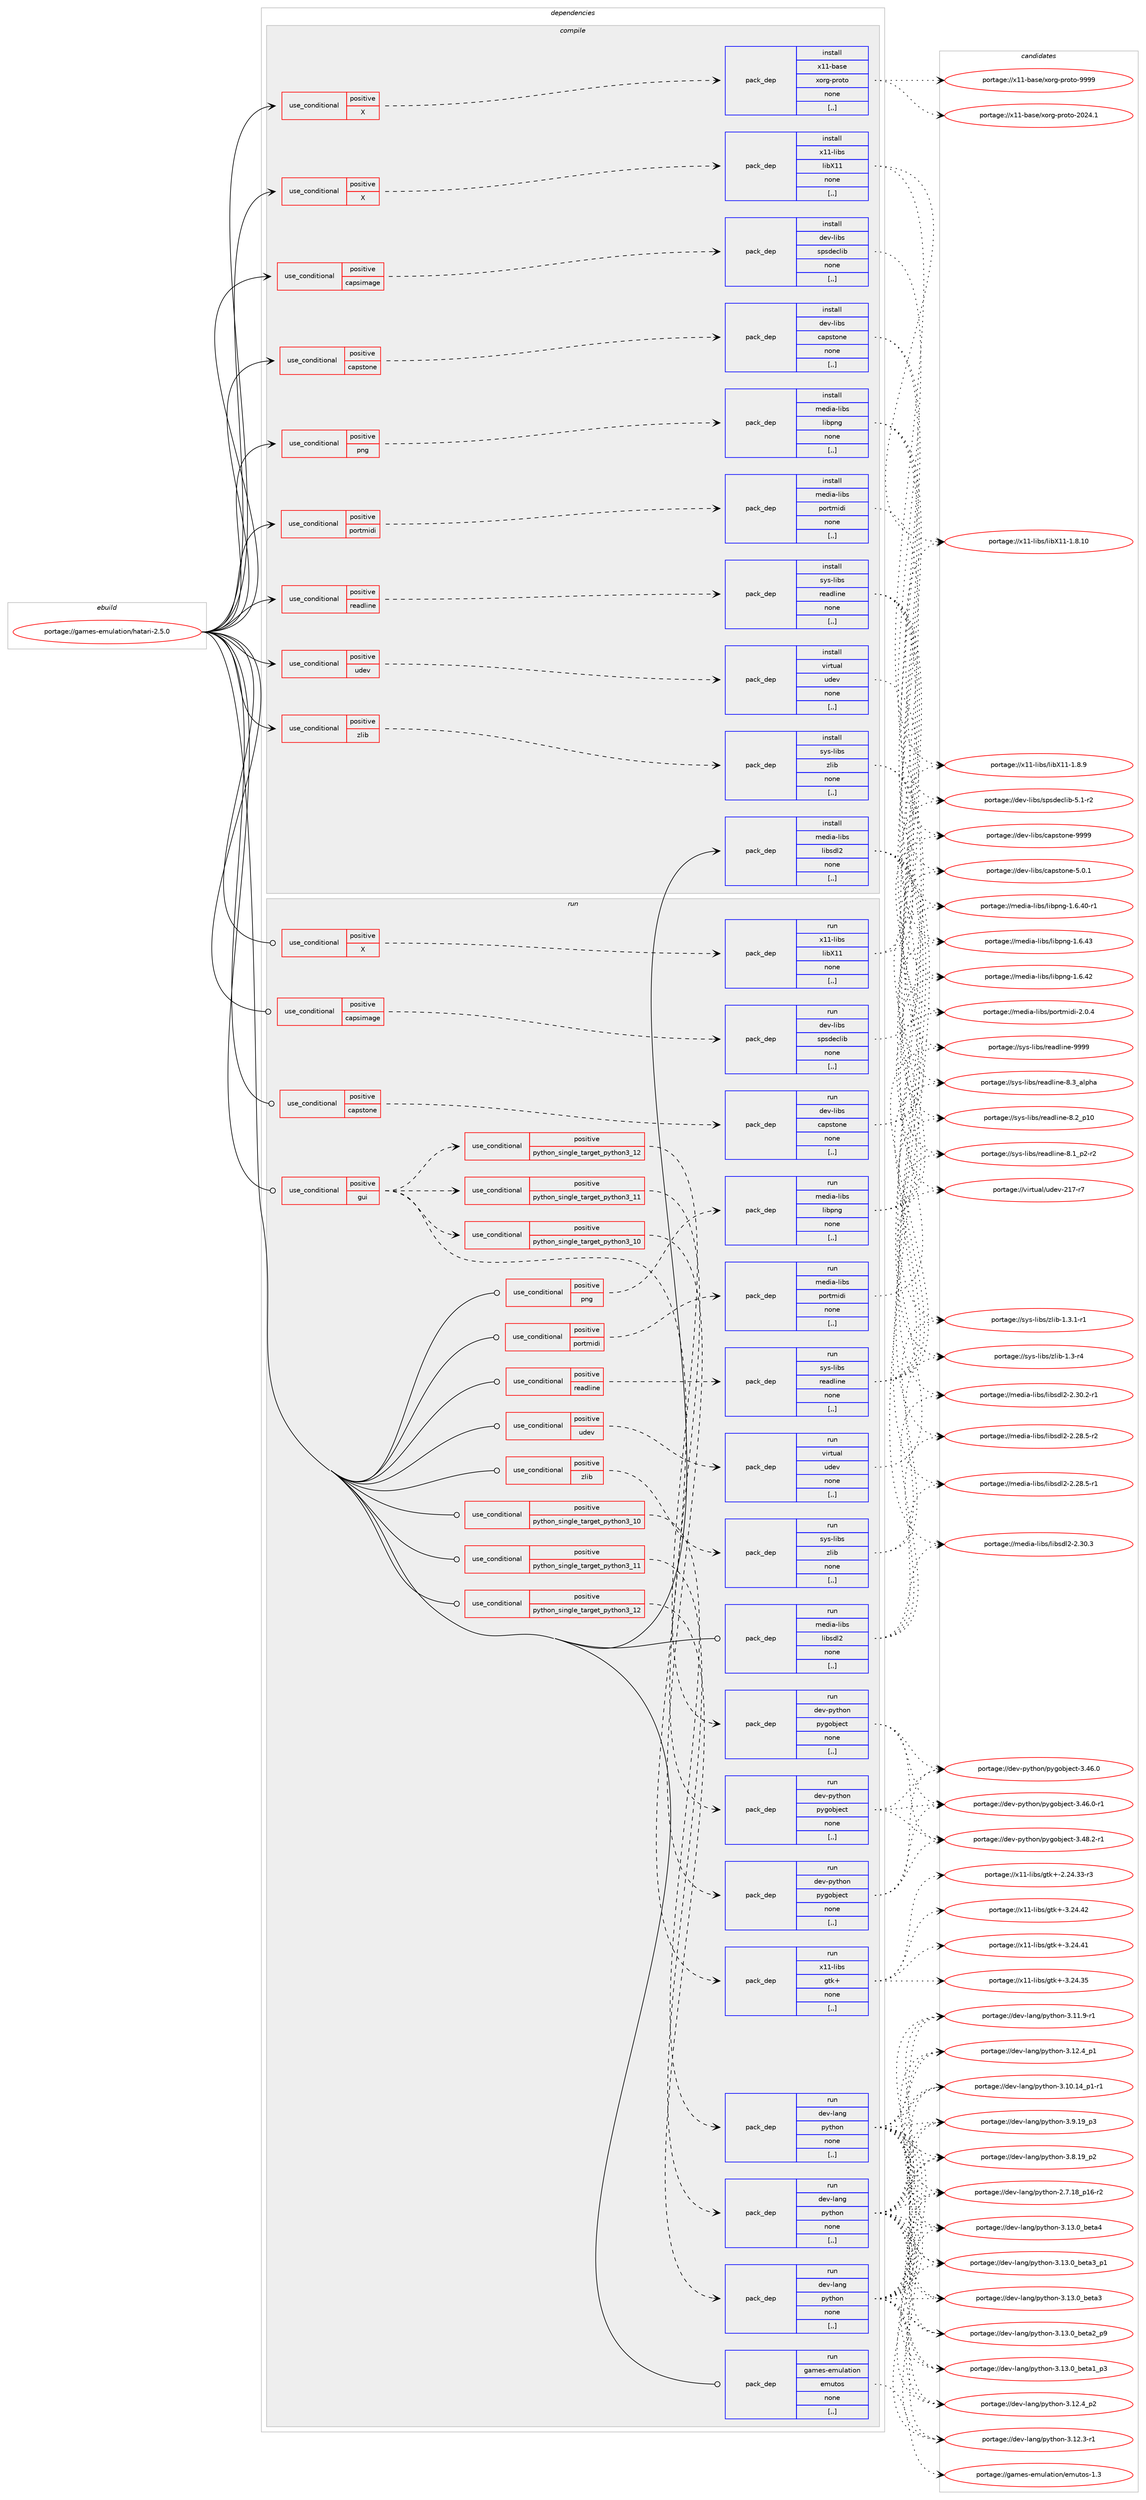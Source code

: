 digraph prolog {

# *************
# Graph options
# *************

newrank=true;
concentrate=true;
compound=true;
graph [rankdir=LR,fontname=Helvetica,fontsize=10,ranksep=1.5];#, ranksep=2.5, nodesep=0.2];
edge  [arrowhead=vee];
node  [fontname=Helvetica,fontsize=10];

# **********
# The ebuild
# **********

subgraph cluster_leftcol {
color=gray;
label=<<i>ebuild</i>>;
id [label="portage://games-emulation/hatari-2.5.0", color=red, width=4, href="../games-emulation/hatari-2.5.0.svg"];
}

# ****************
# The dependencies
# ****************

subgraph cluster_midcol {
color=gray;
label=<<i>dependencies</i>>;
subgraph cluster_compile {
fillcolor="#eeeeee";
style=filled;
label=<<i>compile</i>>;
subgraph cond63294 {
dependency227047 [label=<<TABLE BORDER="0" CELLBORDER="1" CELLSPACING="0" CELLPADDING="4"><TR><TD ROWSPAN="3" CELLPADDING="10">use_conditional</TD></TR><TR><TD>positive</TD></TR><TR><TD>X</TD></TR></TABLE>>, shape=none, color=red];
subgraph pack162263 {
dependency227048 [label=<<TABLE BORDER="0" CELLBORDER="1" CELLSPACING="0" CELLPADDING="4" WIDTH="220"><TR><TD ROWSPAN="6" CELLPADDING="30">pack_dep</TD></TR><TR><TD WIDTH="110">install</TD></TR><TR><TD>x11-base</TD></TR><TR><TD>xorg-proto</TD></TR><TR><TD>none</TD></TR><TR><TD>[,,]</TD></TR></TABLE>>, shape=none, color=blue];
}
dependency227047:e -> dependency227048:w [weight=20,style="dashed",arrowhead="vee"];
}
id:e -> dependency227047:w [weight=20,style="solid",arrowhead="vee"];
subgraph cond63295 {
dependency227049 [label=<<TABLE BORDER="0" CELLBORDER="1" CELLSPACING="0" CELLPADDING="4"><TR><TD ROWSPAN="3" CELLPADDING="10">use_conditional</TD></TR><TR><TD>positive</TD></TR><TR><TD>X</TD></TR></TABLE>>, shape=none, color=red];
subgraph pack162264 {
dependency227050 [label=<<TABLE BORDER="0" CELLBORDER="1" CELLSPACING="0" CELLPADDING="4" WIDTH="220"><TR><TD ROWSPAN="6" CELLPADDING="30">pack_dep</TD></TR><TR><TD WIDTH="110">install</TD></TR><TR><TD>x11-libs</TD></TR><TR><TD>libX11</TD></TR><TR><TD>none</TD></TR><TR><TD>[,,]</TD></TR></TABLE>>, shape=none, color=blue];
}
dependency227049:e -> dependency227050:w [weight=20,style="dashed",arrowhead="vee"];
}
id:e -> dependency227049:w [weight=20,style="solid",arrowhead="vee"];
subgraph cond63296 {
dependency227051 [label=<<TABLE BORDER="0" CELLBORDER="1" CELLSPACING="0" CELLPADDING="4"><TR><TD ROWSPAN="3" CELLPADDING="10">use_conditional</TD></TR><TR><TD>positive</TD></TR><TR><TD>capsimage</TD></TR></TABLE>>, shape=none, color=red];
subgraph pack162265 {
dependency227052 [label=<<TABLE BORDER="0" CELLBORDER="1" CELLSPACING="0" CELLPADDING="4" WIDTH="220"><TR><TD ROWSPAN="6" CELLPADDING="30">pack_dep</TD></TR><TR><TD WIDTH="110">install</TD></TR><TR><TD>dev-libs</TD></TR><TR><TD>spsdeclib</TD></TR><TR><TD>none</TD></TR><TR><TD>[,,]</TD></TR></TABLE>>, shape=none, color=blue];
}
dependency227051:e -> dependency227052:w [weight=20,style="dashed",arrowhead="vee"];
}
id:e -> dependency227051:w [weight=20,style="solid",arrowhead="vee"];
subgraph cond63297 {
dependency227053 [label=<<TABLE BORDER="0" CELLBORDER="1" CELLSPACING="0" CELLPADDING="4"><TR><TD ROWSPAN="3" CELLPADDING="10">use_conditional</TD></TR><TR><TD>positive</TD></TR><TR><TD>capstone</TD></TR></TABLE>>, shape=none, color=red];
subgraph pack162266 {
dependency227054 [label=<<TABLE BORDER="0" CELLBORDER="1" CELLSPACING="0" CELLPADDING="4" WIDTH="220"><TR><TD ROWSPAN="6" CELLPADDING="30">pack_dep</TD></TR><TR><TD WIDTH="110">install</TD></TR><TR><TD>dev-libs</TD></TR><TR><TD>capstone</TD></TR><TR><TD>none</TD></TR><TR><TD>[,,]</TD></TR></TABLE>>, shape=none, color=blue];
}
dependency227053:e -> dependency227054:w [weight=20,style="dashed",arrowhead="vee"];
}
id:e -> dependency227053:w [weight=20,style="solid",arrowhead="vee"];
subgraph cond63298 {
dependency227055 [label=<<TABLE BORDER="0" CELLBORDER="1" CELLSPACING="0" CELLPADDING="4"><TR><TD ROWSPAN="3" CELLPADDING="10">use_conditional</TD></TR><TR><TD>positive</TD></TR><TR><TD>png</TD></TR></TABLE>>, shape=none, color=red];
subgraph pack162267 {
dependency227056 [label=<<TABLE BORDER="0" CELLBORDER="1" CELLSPACING="0" CELLPADDING="4" WIDTH="220"><TR><TD ROWSPAN="6" CELLPADDING="30">pack_dep</TD></TR><TR><TD WIDTH="110">install</TD></TR><TR><TD>media-libs</TD></TR><TR><TD>libpng</TD></TR><TR><TD>none</TD></TR><TR><TD>[,,]</TD></TR></TABLE>>, shape=none, color=blue];
}
dependency227055:e -> dependency227056:w [weight=20,style="dashed",arrowhead="vee"];
}
id:e -> dependency227055:w [weight=20,style="solid",arrowhead="vee"];
subgraph cond63299 {
dependency227057 [label=<<TABLE BORDER="0" CELLBORDER="1" CELLSPACING="0" CELLPADDING="4"><TR><TD ROWSPAN="3" CELLPADDING="10">use_conditional</TD></TR><TR><TD>positive</TD></TR><TR><TD>portmidi</TD></TR></TABLE>>, shape=none, color=red];
subgraph pack162268 {
dependency227058 [label=<<TABLE BORDER="0" CELLBORDER="1" CELLSPACING="0" CELLPADDING="4" WIDTH="220"><TR><TD ROWSPAN="6" CELLPADDING="30">pack_dep</TD></TR><TR><TD WIDTH="110">install</TD></TR><TR><TD>media-libs</TD></TR><TR><TD>portmidi</TD></TR><TR><TD>none</TD></TR><TR><TD>[,,]</TD></TR></TABLE>>, shape=none, color=blue];
}
dependency227057:e -> dependency227058:w [weight=20,style="dashed",arrowhead="vee"];
}
id:e -> dependency227057:w [weight=20,style="solid",arrowhead="vee"];
subgraph cond63300 {
dependency227059 [label=<<TABLE BORDER="0" CELLBORDER="1" CELLSPACING="0" CELLPADDING="4"><TR><TD ROWSPAN="3" CELLPADDING="10">use_conditional</TD></TR><TR><TD>positive</TD></TR><TR><TD>readline</TD></TR></TABLE>>, shape=none, color=red];
subgraph pack162269 {
dependency227060 [label=<<TABLE BORDER="0" CELLBORDER="1" CELLSPACING="0" CELLPADDING="4" WIDTH="220"><TR><TD ROWSPAN="6" CELLPADDING="30">pack_dep</TD></TR><TR><TD WIDTH="110">install</TD></TR><TR><TD>sys-libs</TD></TR><TR><TD>readline</TD></TR><TR><TD>none</TD></TR><TR><TD>[,,]</TD></TR></TABLE>>, shape=none, color=blue];
}
dependency227059:e -> dependency227060:w [weight=20,style="dashed",arrowhead="vee"];
}
id:e -> dependency227059:w [weight=20,style="solid",arrowhead="vee"];
subgraph cond63301 {
dependency227061 [label=<<TABLE BORDER="0" CELLBORDER="1" CELLSPACING="0" CELLPADDING="4"><TR><TD ROWSPAN="3" CELLPADDING="10">use_conditional</TD></TR><TR><TD>positive</TD></TR><TR><TD>udev</TD></TR></TABLE>>, shape=none, color=red];
subgraph pack162270 {
dependency227062 [label=<<TABLE BORDER="0" CELLBORDER="1" CELLSPACING="0" CELLPADDING="4" WIDTH="220"><TR><TD ROWSPAN="6" CELLPADDING="30">pack_dep</TD></TR><TR><TD WIDTH="110">install</TD></TR><TR><TD>virtual</TD></TR><TR><TD>udev</TD></TR><TR><TD>none</TD></TR><TR><TD>[,,]</TD></TR></TABLE>>, shape=none, color=blue];
}
dependency227061:e -> dependency227062:w [weight=20,style="dashed",arrowhead="vee"];
}
id:e -> dependency227061:w [weight=20,style="solid",arrowhead="vee"];
subgraph cond63302 {
dependency227063 [label=<<TABLE BORDER="0" CELLBORDER="1" CELLSPACING="0" CELLPADDING="4"><TR><TD ROWSPAN="3" CELLPADDING="10">use_conditional</TD></TR><TR><TD>positive</TD></TR><TR><TD>zlib</TD></TR></TABLE>>, shape=none, color=red];
subgraph pack162271 {
dependency227064 [label=<<TABLE BORDER="0" CELLBORDER="1" CELLSPACING="0" CELLPADDING="4" WIDTH="220"><TR><TD ROWSPAN="6" CELLPADDING="30">pack_dep</TD></TR><TR><TD WIDTH="110">install</TD></TR><TR><TD>sys-libs</TD></TR><TR><TD>zlib</TD></TR><TR><TD>none</TD></TR><TR><TD>[,,]</TD></TR></TABLE>>, shape=none, color=blue];
}
dependency227063:e -> dependency227064:w [weight=20,style="dashed",arrowhead="vee"];
}
id:e -> dependency227063:w [weight=20,style="solid",arrowhead="vee"];
subgraph pack162272 {
dependency227065 [label=<<TABLE BORDER="0" CELLBORDER="1" CELLSPACING="0" CELLPADDING="4" WIDTH="220"><TR><TD ROWSPAN="6" CELLPADDING="30">pack_dep</TD></TR><TR><TD WIDTH="110">install</TD></TR><TR><TD>media-libs</TD></TR><TR><TD>libsdl2</TD></TR><TR><TD>none</TD></TR><TR><TD>[,,]</TD></TR></TABLE>>, shape=none, color=blue];
}
id:e -> dependency227065:w [weight=20,style="solid",arrowhead="vee"];
}
subgraph cluster_compileandrun {
fillcolor="#eeeeee";
style=filled;
label=<<i>compile and run</i>>;
}
subgraph cluster_run {
fillcolor="#eeeeee";
style=filled;
label=<<i>run</i>>;
subgraph cond63303 {
dependency227066 [label=<<TABLE BORDER="0" CELLBORDER="1" CELLSPACING="0" CELLPADDING="4"><TR><TD ROWSPAN="3" CELLPADDING="10">use_conditional</TD></TR><TR><TD>positive</TD></TR><TR><TD>X</TD></TR></TABLE>>, shape=none, color=red];
subgraph pack162273 {
dependency227067 [label=<<TABLE BORDER="0" CELLBORDER="1" CELLSPACING="0" CELLPADDING="4" WIDTH="220"><TR><TD ROWSPAN="6" CELLPADDING="30">pack_dep</TD></TR><TR><TD WIDTH="110">run</TD></TR><TR><TD>x11-libs</TD></TR><TR><TD>libX11</TD></TR><TR><TD>none</TD></TR><TR><TD>[,,]</TD></TR></TABLE>>, shape=none, color=blue];
}
dependency227066:e -> dependency227067:w [weight=20,style="dashed",arrowhead="vee"];
}
id:e -> dependency227066:w [weight=20,style="solid",arrowhead="odot"];
subgraph cond63304 {
dependency227068 [label=<<TABLE BORDER="0" CELLBORDER="1" CELLSPACING="0" CELLPADDING="4"><TR><TD ROWSPAN="3" CELLPADDING="10">use_conditional</TD></TR><TR><TD>positive</TD></TR><TR><TD>capsimage</TD></TR></TABLE>>, shape=none, color=red];
subgraph pack162274 {
dependency227069 [label=<<TABLE BORDER="0" CELLBORDER="1" CELLSPACING="0" CELLPADDING="4" WIDTH="220"><TR><TD ROWSPAN="6" CELLPADDING="30">pack_dep</TD></TR><TR><TD WIDTH="110">run</TD></TR><TR><TD>dev-libs</TD></TR><TR><TD>spsdeclib</TD></TR><TR><TD>none</TD></TR><TR><TD>[,,]</TD></TR></TABLE>>, shape=none, color=blue];
}
dependency227068:e -> dependency227069:w [weight=20,style="dashed",arrowhead="vee"];
}
id:e -> dependency227068:w [weight=20,style="solid",arrowhead="odot"];
subgraph cond63305 {
dependency227070 [label=<<TABLE BORDER="0" CELLBORDER="1" CELLSPACING="0" CELLPADDING="4"><TR><TD ROWSPAN="3" CELLPADDING="10">use_conditional</TD></TR><TR><TD>positive</TD></TR><TR><TD>capstone</TD></TR></TABLE>>, shape=none, color=red];
subgraph pack162275 {
dependency227071 [label=<<TABLE BORDER="0" CELLBORDER="1" CELLSPACING="0" CELLPADDING="4" WIDTH="220"><TR><TD ROWSPAN="6" CELLPADDING="30">pack_dep</TD></TR><TR><TD WIDTH="110">run</TD></TR><TR><TD>dev-libs</TD></TR><TR><TD>capstone</TD></TR><TR><TD>none</TD></TR><TR><TD>[,,]</TD></TR></TABLE>>, shape=none, color=blue];
}
dependency227070:e -> dependency227071:w [weight=20,style="dashed",arrowhead="vee"];
}
id:e -> dependency227070:w [weight=20,style="solid",arrowhead="odot"];
subgraph cond63306 {
dependency227072 [label=<<TABLE BORDER="0" CELLBORDER="1" CELLSPACING="0" CELLPADDING="4"><TR><TD ROWSPAN="3" CELLPADDING="10">use_conditional</TD></TR><TR><TD>positive</TD></TR><TR><TD>gui</TD></TR></TABLE>>, shape=none, color=red];
subgraph cond63307 {
dependency227073 [label=<<TABLE BORDER="0" CELLBORDER="1" CELLSPACING="0" CELLPADDING="4"><TR><TD ROWSPAN="3" CELLPADDING="10">use_conditional</TD></TR><TR><TD>positive</TD></TR><TR><TD>python_single_target_python3_10</TD></TR></TABLE>>, shape=none, color=red];
subgraph pack162276 {
dependency227074 [label=<<TABLE BORDER="0" CELLBORDER="1" CELLSPACING="0" CELLPADDING="4" WIDTH="220"><TR><TD ROWSPAN="6" CELLPADDING="30">pack_dep</TD></TR><TR><TD WIDTH="110">run</TD></TR><TR><TD>dev-python</TD></TR><TR><TD>pygobject</TD></TR><TR><TD>none</TD></TR><TR><TD>[,,]</TD></TR></TABLE>>, shape=none, color=blue];
}
dependency227073:e -> dependency227074:w [weight=20,style="dashed",arrowhead="vee"];
}
dependency227072:e -> dependency227073:w [weight=20,style="dashed",arrowhead="vee"];
subgraph cond63308 {
dependency227075 [label=<<TABLE BORDER="0" CELLBORDER="1" CELLSPACING="0" CELLPADDING="4"><TR><TD ROWSPAN="3" CELLPADDING="10">use_conditional</TD></TR><TR><TD>positive</TD></TR><TR><TD>python_single_target_python3_11</TD></TR></TABLE>>, shape=none, color=red];
subgraph pack162277 {
dependency227076 [label=<<TABLE BORDER="0" CELLBORDER="1" CELLSPACING="0" CELLPADDING="4" WIDTH="220"><TR><TD ROWSPAN="6" CELLPADDING="30">pack_dep</TD></TR><TR><TD WIDTH="110">run</TD></TR><TR><TD>dev-python</TD></TR><TR><TD>pygobject</TD></TR><TR><TD>none</TD></TR><TR><TD>[,,]</TD></TR></TABLE>>, shape=none, color=blue];
}
dependency227075:e -> dependency227076:w [weight=20,style="dashed",arrowhead="vee"];
}
dependency227072:e -> dependency227075:w [weight=20,style="dashed",arrowhead="vee"];
subgraph cond63309 {
dependency227077 [label=<<TABLE BORDER="0" CELLBORDER="1" CELLSPACING="0" CELLPADDING="4"><TR><TD ROWSPAN="3" CELLPADDING="10">use_conditional</TD></TR><TR><TD>positive</TD></TR><TR><TD>python_single_target_python3_12</TD></TR></TABLE>>, shape=none, color=red];
subgraph pack162278 {
dependency227078 [label=<<TABLE BORDER="0" CELLBORDER="1" CELLSPACING="0" CELLPADDING="4" WIDTH="220"><TR><TD ROWSPAN="6" CELLPADDING="30">pack_dep</TD></TR><TR><TD WIDTH="110">run</TD></TR><TR><TD>dev-python</TD></TR><TR><TD>pygobject</TD></TR><TR><TD>none</TD></TR><TR><TD>[,,]</TD></TR></TABLE>>, shape=none, color=blue];
}
dependency227077:e -> dependency227078:w [weight=20,style="dashed",arrowhead="vee"];
}
dependency227072:e -> dependency227077:w [weight=20,style="dashed",arrowhead="vee"];
subgraph pack162279 {
dependency227079 [label=<<TABLE BORDER="0" CELLBORDER="1" CELLSPACING="0" CELLPADDING="4" WIDTH="220"><TR><TD ROWSPAN="6" CELLPADDING="30">pack_dep</TD></TR><TR><TD WIDTH="110">run</TD></TR><TR><TD>x11-libs</TD></TR><TR><TD>gtk+</TD></TR><TR><TD>none</TD></TR><TR><TD>[,,]</TD></TR></TABLE>>, shape=none, color=blue];
}
dependency227072:e -> dependency227079:w [weight=20,style="dashed",arrowhead="vee"];
}
id:e -> dependency227072:w [weight=20,style="solid",arrowhead="odot"];
subgraph cond63310 {
dependency227080 [label=<<TABLE BORDER="0" CELLBORDER="1" CELLSPACING="0" CELLPADDING="4"><TR><TD ROWSPAN="3" CELLPADDING="10">use_conditional</TD></TR><TR><TD>positive</TD></TR><TR><TD>png</TD></TR></TABLE>>, shape=none, color=red];
subgraph pack162280 {
dependency227081 [label=<<TABLE BORDER="0" CELLBORDER="1" CELLSPACING="0" CELLPADDING="4" WIDTH="220"><TR><TD ROWSPAN="6" CELLPADDING="30">pack_dep</TD></TR><TR><TD WIDTH="110">run</TD></TR><TR><TD>media-libs</TD></TR><TR><TD>libpng</TD></TR><TR><TD>none</TD></TR><TR><TD>[,,]</TD></TR></TABLE>>, shape=none, color=blue];
}
dependency227080:e -> dependency227081:w [weight=20,style="dashed",arrowhead="vee"];
}
id:e -> dependency227080:w [weight=20,style="solid",arrowhead="odot"];
subgraph cond63311 {
dependency227082 [label=<<TABLE BORDER="0" CELLBORDER="1" CELLSPACING="0" CELLPADDING="4"><TR><TD ROWSPAN="3" CELLPADDING="10">use_conditional</TD></TR><TR><TD>positive</TD></TR><TR><TD>portmidi</TD></TR></TABLE>>, shape=none, color=red];
subgraph pack162281 {
dependency227083 [label=<<TABLE BORDER="0" CELLBORDER="1" CELLSPACING="0" CELLPADDING="4" WIDTH="220"><TR><TD ROWSPAN="6" CELLPADDING="30">pack_dep</TD></TR><TR><TD WIDTH="110">run</TD></TR><TR><TD>media-libs</TD></TR><TR><TD>portmidi</TD></TR><TR><TD>none</TD></TR><TR><TD>[,,]</TD></TR></TABLE>>, shape=none, color=blue];
}
dependency227082:e -> dependency227083:w [weight=20,style="dashed",arrowhead="vee"];
}
id:e -> dependency227082:w [weight=20,style="solid",arrowhead="odot"];
subgraph cond63312 {
dependency227084 [label=<<TABLE BORDER="0" CELLBORDER="1" CELLSPACING="0" CELLPADDING="4"><TR><TD ROWSPAN="3" CELLPADDING="10">use_conditional</TD></TR><TR><TD>positive</TD></TR><TR><TD>python_single_target_python3_10</TD></TR></TABLE>>, shape=none, color=red];
subgraph pack162282 {
dependency227085 [label=<<TABLE BORDER="0" CELLBORDER="1" CELLSPACING="0" CELLPADDING="4" WIDTH="220"><TR><TD ROWSPAN="6" CELLPADDING="30">pack_dep</TD></TR><TR><TD WIDTH="110">run</TD></TR><TR><TD>dev-lang</TD></TR><TR><TD>python</TD></TR><TR><TD>none</TD></TR><TR><TD>[,,]</TD></TR></TABLE>>, shape=none, color=blue];
}
dependency227084:e -> dependency227085:w [weight=20,style="dashed",arrowhead="vee"];
}
id:e -> dependency227084:w [weight=20,style="solid",arrowhead="odot"];
subgraph cond63313 {
dependency227086 [label=<<TABLE BORDER="0" CELLBORDER="1" CELLSPACING="0" CELLPADDING="4"><TR><TD ROWSPAN="3" CELLPADDING="10">use_conditional</TD></TR><TR><TD>positive</TD></TR><TR><TD>python_single_target_python3_11</TD></TR></TABLE>>, shape=none, color=red];
subgraph pack162283 {
dependency227087 [label=<<TABLE BORDER="0" CELLBORDER="1" CELLSPACING="0" CELLPADDING="4" WIDTH="220"><TR><TD ROWSPAN="6" CELLPADDING="30">pack_dep</TD></TR><TR><TD WIDTH="110">run</TD></TR><TR><TD>dev-lang</TD></TR><TR><TD>python</TD></TR><TR><TD>none</TD></TR><TR><TD>[,,]</TD></TR></TABLE>>, shape=none, color=blue];
}
dependency227086:e -> dependency227087:w [weight=20,style="dashed",arrowhead="vee"];
}
id:e -> dependency227086:w [weight=20,style="solid",arrowhead="odot"];
subgraph cond63314 {
dependency227088 [label=<<TABLE BORDER="0" CELLBORDER="1" CELLSPACING="0" CELLPADDING="4"><TR><TD ROWSPAN="3" CELLPADDING="10">use_conditional</TD></TR><TR><TD>positive</TD></TR><TR><TD>python_single_target_python3_12</TD></TR></TABLE>>, shape=none, color=red];
subgraph pack162284 {
dependency227089 [label=<<TABLE BORDER="0" CELLBORDER="1" CELLSPACING="0" CELLPADDING="4" WIDTH="220"><TR><TD ROWSPAN="6" CELLPADDING="30">pack_dep</TD></TR><TR><TD WIDTH="110">run</TD></TR><TR><TD>dev-lang</TD></TR><TR><TD>python</TD></TR><TR><TD>none</TD></TR><TR><TD>[,,]</TD></TR></TABLE>>, shape=none, color=blue];
}
dependency227088:e -> dependency227089:w [weight=20,style="dashed",arrowhead="vee"];
}
id:e -> dependency227088:w [weight=20,style="solid",arrowhead="odot"];
subgraph cond63315 {
dependency227090 [label=<<TABLE BORDER="0" CELLBORDER="1" CELLSPACING="0" CELLPADDING="4"><TR><TD ROWSPAN="3" CELLPADDING="10">use_conditional</TD></TR><TR><TD>positive</TD></TR><TR><TD>readline</TD></TR></TABLE>>, shape=none, color=red];
subgraph pack162285 {
dependency227091 [label=<<TABLE BORDER="0" CELLBORDER="1" CELLSPACING="0" CELLPADDING="4" WIDTH="220"><TR><TD ROWSPAN="6" CELLPADDING="30">pack_dep</TD></TR><TR><TD WIDTH="110">run</TD></TR><TR><TD>sys-libs</TD></TR><TR><TD>readline</TD></TR><TR><TD>none</TD></TR><TR><TD>[,,]</TD></TR></TABLE>>, shape=none, color=blue];
}
dependency227090:e -> dependency227091:w [weight=20,style="dashed",arrowhead="vee"];
}
id:e -> dependency227090:w [weight=20,style="solid",arrowhead="odot"];
subgraph cond63316 {
dependency227092 [label=<<TABLE BORDER="0" CELLBORDER="1" CELLSPACING="0" CELLPADDING="4"><TR><TD ROWSPAN="3" CELLPADDING="10">use_conditional</TD></TR><TR><TD>positive</TD></TR><TR><TD>udev</TD></TR></TABLE>>, shape=none, color=red];
subgraph pack162286 {
dependency227093 [label=<<TABLE BORDER="0" CELLBORDER="1" CELLSPACING="0" CELLPADDING="4" WIDTH="220"><TR><TD ROWSPAN="6" CELLPADDING="30">pack_dep</TD></TR><TR><TD WIDTH="110">run</TD></TR><TR><TD>virtual</TD></TR><TR><TD>udev</TD></TR><TR><TD>none</TD></TR><TR><TD>[,,]</TD></TR></TABLE>>, shape=none, color=blue];
}
dependency227092:e -> dependency227093:w [weight=20,style="dashed",arrowhead="vee"];
}
id:e -> dependency227092:w [weight=20,style="solid",arrowhead="odot"];
subgraph cond63317 {
dependency227094 [label=<<TABLE BORDER="0" CELLBORDER="1" CELLSPACING="0" CELLPADDING="4"><TR><TD ROWSPAN="3" CELLPADDING="10">use_conditional</TD></TR><TR><TD>positive</TD></TR><TR><TD>zlib</TD></TR></TABLE>>, shape=none, color=red];
subgraph pack162287 {
dependency227095 [label=<<TABLE BORDER="0" CELLBORDER="1" CELLSPACING="0" CELLPADDING="4" WIDTH="220"><TR><TD ROWSPAN="6" CELLPADDING="30">pack_dep</TD></TR><TR><TD WIDTH="110">run</TD></TR><TR><TD>sys-libs</TD></TR><TR><TD>zlib</TD></TR><TR><TD>none</TD></TR><TR><TD>[,,]</TD></TR></TABLE>>, shape=none, color=blue];
}
dependency227094:e -> dependency227095:w [weight=20,style="dashed",arrowhead="vee"];
}
id:e -> dependency227094:w [weight=20,style="solid",arrowhead="odot"];
subgraph pack162288 {
dependency227096 [label=<<TABLE BORDER="0" CELLBORDER="1" CELLSPACING="0" CELLPADDING="4" WIDTH="220"><TR><TD ROWSPAN="6" CELLPADDING="30">pack_dep</TD></TR><TR><TD WIDTH="110">run</TD></TR><TR><TD>games-emulation</TD></TR><TR><TD>emutos</TD></TR><TR><TD>none</TD></TR><TR><TD>[,,]</TD></TR></TABLE>>, shape=none, color=blue];
}
id:e -> dependency227096:w [weight=20,style="solid",arrowhead="odot"];
subgraph pack162289 {
dependency227097 [label=<<TABLE BORDER="0" CELLBORDER="1" CELLSPACING="0" CELLPADDING="4" WIDTH="220"><TR><TD ROWSPAN="6" CELLPADDING="30">pack_dep</TD></TR><TR><TD WIDTH="110">run</TD></TR><TR><TD>media-libs</TD></TR><TR><TD>libsdl2</TD></TR><TR><TD>none</TD></TR><TR><TD>[,,]</TD></TR></TABLE>>, shape=none, color=blue];
}
id:e -> dependency227097:w [weight=20,style="solid",arrowhead="odot"];
}
}

# **************
# The candidates
# **************

subgraph cluster_choices {
rank=same;
color=gray;
label=<<i>candidates</i>>;

subgraph choice162263 {
color=black;
nodesep=1;
choice120494945989711510147120111114103451121141111161114557575757 [label="portage://x11-base/xorg-proto-9999", color=red, width=4,href="../x11-base/xorg-proto-9999.svg"];
choice1204949459897115101471201111141034511211411111611145504850524649 [label="portage://x11-base/xorg-proto-2024.1", color=red, width=4,href="../x11-base/xorg-proto-2024.1.svg"];
dependency227048:e -> choice120494945989711510147120111114103451121141111161114557575757:w [style=dotted,weight="100"];
dependency227048:e -> choice1204949459897115101471201111141034511211411111611145504850524649:w [style=dotted,weight="100"];
}
subgraph choice162264 {
color=black;
nodesep=1;
choice12049494510810598115471081059888494945494656464948 [label="portage://x11-libs/libX11-1.8.10", color=red, width=4,href="../x11-libs/libX11-1.8.10.svg"];
choice120494945108105981154710810598884949454946564657 [label="portage://x11-libs/libX11-1.8.9", color=red, width=4,href="../x11-libs/libX11-1.8.9.svg"];
dependency227050:e -> choice12049494510810598115471081059888494945494656464948:w [style=dotted,weight="100"];
dependency227050:e -> choice120494945108105981154710810598884949454946564657:w [style=dotted,weight="100"];
}
subgraph choice162265 {
color=black;
nodesep=1;
choice1001011184510810598115471151121151001019910810598455346494511450 [label="portage://dev-libs/spsdeclib-5.1-r2", color=red, width=4,href="../dev-libs/spsdeclib-5.1-r2.svg"];
dependency227052:e -> choice1001011184510810598115471151121151001019910810598455346494511450:w [style=dotted,weight="100"];
}
subgraph choice162266 {
color=black;
nodesep=1;
choice10010111845108105981154799971121151161111101014557575757 [label="portage://dev-libs/capstone-9999", color=red, width=4,href="../dev-libs/capstone-9999.svg"];
choice1001011184510810598115479997112115116111110101455346484649 [label="portage://dev-libs/capstone-5.0.1", color=red, width=4,href="../dev-libs/capstone-5.0.1.svg"];
dependency227054:e -> choice10010111845108105981154799971121151161111101014557575757:w [style=dotted,weight="100"];
dependency227054:e -> choice1001011184510810598115479997112115116111110101455346484649:w [style=dotted,weight="100"];
}
subgraph choice162267 {
color=black;
nodesep=1;
choice109101100105974510810598115471081059811211010345494654465251 [label="portage://media-libs/libpng-1.6.43", color=red, width=4,href="../media-libs/libpng-1.6.43.svg"];
choice109101100105974510810598115471081059811211010345494654465250 [label="portage://media-libs/libpng-1.6.42", color=red, width=4,href="../media-libs/libpng-1.6.42.svg"];
choice1091011001059745108105981154710810598112110103454946544652484511449 [label="portage://media-libs/libpng-1.6.40-r1", color=red, width=4,href="../media-libs/libpng-1.6.40-r1.svg"];
dependency227056:e -> choice109101100105974510810598115471081059811211010345494654465251:w [style=dotted,weight="100"];
dependency227056:e -> choice109101100105974510810598115471081059811211010345494654465250:w [style=dotted,weight="100"];
dependency227056:e -> choice1091011001059745108105981154710810598112110103454946544652484511449:w [style=dotted,weight="100"];
}
subgraph choice162268 {
color=black;
nodesep=1;
choice10910110010597451081059811547112111114116109105100105455046484652 [label="portage://media-libs/portmidi-2.0.4", color=red, width=4,href="../media-libs/portmidi-2.0.4.svg"];
dependency227058:e -> choice10910110010597451081059811547112111114116109105100105455046484652:w [style=dotted,weight="100"];
}
subgraph choice162269 {
color=black;
nodesep=1;
choice115121115451081059811547114101971001081051101014557575757 [label="portage://sys-libs/readline-9999", color=red, width=4,href="../sys-libs/readline-9999.svg"];
choice1151211154510810598115471141019710010810511010145564651959710811210497 [label="portage://sys-libs/readline-8.3_alpha", color=red, width=4,href="../sys-libs/readline-8.3_alpha.svg"];
choice1151211154510810598115471141019710010810511010145564650951124948 [label="portage://sys-libs/readline-8.2_p10", color=red, width=4,href="../sys-libs/readline-8.2_p10.svg"];
choice115121115451081059811547114101971001081051101014556464995112504511450 [label="portage://sys-libs/readline-8.1_p2-r2", color=red, width=4,href="../sys-libs/readline-8.1_p2-r2.svg"];
dependency227060:e -> choice115121115451081059811547114101971001081051101014557575757:w [style=dotted,weight="100"];
dependency227060:e -> choice1151211154510810598115471141019710010810511010145564651959710811210497:w [style=dotted,weight="100"];
dependency227060:e -> choice1151211154510810598115471141019710010810511010145564650951124948:w [style=dotted,weight="100"];
dependency227060:e -> choice115121115451081059811547114101971001081051101014556464995112504511450:w [style=dotted,weight="100"];
}
subgraph choice162270 {
color=black;
nodesep=1;
choice1181051141161179710847117100101118455049554511455 [label="portage://virtual/udev-217-r7", color=red, width=4,href="../virtual/udev-217-r7.svg"];
dependency227062:e -> choice1181051141161179710847117100101118455049554511455:w [style=dotted,weight="100"];
}
subgraph choice162271 {
color=black;
nodesep=1;
choice115121115451081059811547122108105984549465146494511449 [label="portage://sys-libs/zlib-1.3.1-r1", color=red, width=4,href="../sys-libs/zlib-1.3.1-r1.svg"];
choice11512111545108105981154712210810598454946514511452 [label="portage://sys-libs/zlib-1.3-r4", color=red, width=4,href="../sys-libs/zlib-1.3-r4.svg"];
dependency227064:e -> choice115121115451081059811547122108105984549465146494511449:w [style=dotted,weight="100"];
dependency227064:e -> choice11512111545108105981154712210810598454946514511452:w [style=dotted,weight="100"];
}
subgraph choice162272 {
color=black;
nodesep=1;
choice10910110010597451081059811547108105981151001085045504651484651 [label="portage://media-libs/libsdl2-2.30.3", color=red, width=4,href="../media-libs/libsdl2-2.30.3.svg"];
choice109101100105974510810598115471081059811510010850455046514846504511449 [label="portage://media-libs/libsdl2-2.30.2-r1", color=red, width=4,href="../media-libs/libsdl2-2.30.2-r1.svg"];
choice109101100105974510810598115471081059811510010850455046505646534511450 [label="portage://media-libs/libsdl2-2.28.5-r2", color=red, width=4,href="../media-libs/libsdl2-2.28.5-r2.svg"];
choice109101100105974510810598115471081059811510010850455046505646534511449 [label="portage://media-libs/libsdl2-2.28.5-r1", color=red, width=4,href="../media-libs/libsdl2-2.28.5-r1.svg"];
dependency227065:e -> choice10910110010597451081059811547108105981151001085045504651484651:w [style=dotted,weight="100"];
dependency227065:e -> choice109101100105974510810598115471081059811510010850455046514846504511449:w [style=dotted,weight="100"];
dependency227065:e -> choice109101100105974510810598115471081059811510010850455046505646534511450:w [style=dotted,weight="100"];
dependency227065:e -> choice109101100105974510810598115471081059811510010850455046505646534511449:w [style=dotted,weight="100"];
}
subgraph choice162273 {
color=black;
nodesep=1;
choice12049494510810598115471081059888494945494656464948 [label="portage://x11-libs/libX11-1.8.10", color=red, width=4,href="../x11-libs/libX11-1.8.10.svg"];
choice120494945108105981154710810598884949454946564657 [label="portage://x11-libs/libX11-1.8.9", color=red, width=4,href="../x11-libs/libX11-1.8.9.svg"];
dependency227067:e -> choice12049494510810598115471081059888494945494656464948:w [style=dotted,weight="100"];
dependency227067:e -> choice120494945108105981154710810598884949454946564657:w [style=dotted,weight="100"];
}
subgraph choice162274 {
color=black;
nodesep=1;
choice1001011184510810598115471151121151001019910810598455346494511450 [label="portage://dev-libs/spsdeclib-5.1-r2", color=red, width=4,href="../dev-libs/spsdeclib-5.1-r2.svg"];
dependency227069:e -> choice1001011184510810598115471151121151001019910810598455346494511450:w [style=dotted,weight="100"];
}
subgraph choice162275 {
color=black;
nodesep=1;
choice10010111845108105981154799971121151161111101014557575757 [label="portage://dev-libs/capstone-9999", color=red, width=4,href="../dev-libs/capstone-9999.svg"];
choice1001011184510810598115479997112115116111110101455346484649 [label="portage://dev-libs/capstone-5.0.1", color=red, width=4,href="../dev-libs/capstone-5.0.1.svg"];
dependency227071:e -> choice10010111845108105981154799971121151161111101014557575757:w [style=dotted,weight="100"];
dependency227071:e -> choice1001011184510810598115479997112115116111110101455346484649:w [style=dotted,weight="100"];
}
subgraph choice162276 {
color=black;
nodesep=1;
choice10010111845112121116104111110471121211031119810610199116455146525646504511449 [label="portage://dev-python/pygobject-3.48.2-r1", color=red, width=4,href="../dev-python/pygobject-3.48.2-r1.svg"];
choice10010111845112121116104111110471121211031119810610199116455146525446484511449 [label="portage://dev-python/pygobject-3.46.0-r1", color=red, width=4,href="../dev-python/pygobject-3.46.0-r1.svg"];
choice1001011184511212111610411111047112121103111981061019911645514652544648 [label="portage://dev-python/pygobject-3.46.0", color=red, width=4,href="../dev-python/pygobject-3.46.0.svg"];
dependency227074:e -> choice10010111845112121116104111110471121211031119810610199116455146525646504511449:w [style=dotted,weight="100"];
dependency227074:e -> choice10010111845112121116104111110471121211031119810610199116455146525446484511449:w [style=dotted,weight="100"];
dependency227074:e -> choice1001011184511212111610411111047112121103111981061019911645514652544648:w [style=dotted,weight="100"];
}
subgraph choice162277 {
color=black;
nodesep=1;
choice10010111845112121116104111110471121211031119810610199116455146525646504511449 [label="portage://dev-python/pygobject-3.48.2-r1", color=red, width=4,href="../dev-python/pygobject-3.48.2-r1.svg"];
choice10010111845112121116104111110471121211031119810610199116455146525446484511449 [label="portage://dev-python/pygobject-3.46.0-r1", color=red, width=4,href="../dev-python/pygobject-3.46.0-r1.svg"];
choice1001011184511212111610411111047112121103111981061019911645514652544648 [label="portage://dev-python/pygobject-3.46.0", color=red, width=4,href="../dev-python/pygobject-3.46.0.svg"];
dependency227076:e -> choice10010111845112121116104111110471121211031119810610199116455146525646504511449:w [style=dotted,weight="100"];
dependency227076:e -> choice10010111845112121116104111110471121211031119810610199116455146525446484511449:w [style=dotted,weight="100"];
dependency227076:e -> choice1001011184511212111610411111047112121103111981061019911645514652544648:w [style=dotted,weight="100"];
}
subgraph choice162278 {
color=black;
nodesep=1;
choice10010111845112121116104111110471121211031119810610199116455146525646504511449 [label="portage://dev-python/pygobject-3.48.2-r1", color=red, width=4,href="../dev-python/pygobject-3.48.2-r1.svg"];
choice10010111845112121116104111110471121211031119810610199116455146525446484511449 [label="portage://dev-python/pygobject-3.46.0-r1", color=red, width=4,href="../dev-python/pygobject-3.46.0-r1.svg"];
choice1001011184511212111610411111047112121103111981061019911645514652544648 [label="portage://dev-python/pygobject-3.46.0", color=red, width=4,href="../dev-python/pygobject-3.46.0.svg"];
dependency227078:e -> choice10010111845112121116104111110471121211031119810610199116455146525646504511449:w [style=dotted,weight="100"];
dependency227078:e -> choice10010111845112121116104111110471121211031119810610199116455146525446484511449:w [style=dotted,weight="100"];
dependency227078:e -> choice1001011184511212111610411111047112121103111981061019911645514652544648:w [style=dotted,weight="100"];
}
subgraph choice162279 {
color=black;
nodesep=1;
choice1204949451081059811547103116107434551465052465250 [label="portage://x11-libs/gtk+-3.24.42", color=red, width=4,href="../x11-libs/gtk+-3.24.42.svg"];
choice1204949451081059811547103116107434551465052465249 [label="portage://x11-libs/gtk+-3.24.41", color=red, width=4,href="../x11-libs/gtk+-3.24.41.svg"];
choice1204949451081059811547103116107434551465052465153 [label="portage://x11-libs/gtk+-3.24.35", color=red, width=4,href="../x11-libs/gtk+-3.24.35.svg"];
choice12049494510810598115471031161074345504650524651514511451 [label="portage://x11-libs/gtk+-2.24.33-r3", color=red, width=4,href="../x11-libs/gtk+-2.24.33-r3.svg"];
dependency227079:e -> choice1204949451081059811547103116107434551465052465250:w [style=dotted,weight="100"];
dependency227079:e -> choice1204949451081059811547103116107434551465052465249:w [style=dotted,weight="100"];
dependency227079:e -> choice1204949451081059811547103116107434551465052465153:w [style=dotted,weight="100"];
dependency227079:e -> choice12049494510810598115471031161074345504650524651514511451:w [style=dotted,weight="100"];
}
subgraph choice162280 {
color=black;
nodesep=1;
choice109101100105974510810598115471081059811211010345494654465251 [label="portage://media-libs/libpng-1.6.43", color=red, width=4,href="../media-libs/libpng-1.6.43.svg"];
choice109101100105974510810598115471081059811211010345494654465250 [label="portage://media-libs/libpng-1.6.42", color=red, width=4,href="../media-libs/libpng-1.6.42.svg"];
choice1091011001059745108105981154710810598112110103454946544652484511449 [label="portage://media-libs/libpng-1.6.40-r1", color=red, width=4,href="../media-libs/libpng-1.6.40-r1.svg"];
dependency227081:e -> choice109101100105974510810598115471081059811211010345494654465251:w [style=dotted,weight="100"];
dependency227081:e -> choice109101100105974510810598115471081059811211010345494654465250:w [style=dotted,weight="100"];
dependency227081:e -> choice1091011001059745108105981154710810598112110103454946544652484511449:w [style=dotted,weight="100"];
}
subgraph choice162281 {
color=black;
nodesep=1;
choice10910110010597451081059811547112111114116109105100105455046484652 [label="portage://media-libs/portmidi-2.0.4", color=red, width=4,href="../media-libs/portmidi-2.0.4.svg"];
dependency227083:e -> choice10910110010597451081059811547112111114116109105100105455046484652:w [style=dotted,weight="100"];
}
subgraph choice162282 {
color=black;
nodesep=1;
choice1001011184510897110103471121211161041111104551464951464895981011169752 [label="portage://dev-lang/python-3.13.0_beta4", color=red, width=4,href="../dev-lang/python-3.13.0_beta4.svg"];
choice10010111845108971101034711212111610411111045514649514648959810111697519511249 [label="portage://dev-lang/python-3.13.0_beta3_p1", color=red, width=4,href="../dev-lang/python-3.13.0_beta3_p1.svg"];
choice1001011184510897110103471121211161041111104551464951464895981011169751 [label="portage://dev-lang/python-3.13.0_beta3", color=red, width=4,href="../dev-lang/python-3.13.0_beta3.svg"];
choice10010111845108971101034711212111610411111045514649514648959810111697509511257 [label="portage://dev-lang/python-3.13.0_beta2_p9", color=red, width=4,href="../dev-lang/python-3.13.0_beta2_p9.svg"];
choice10010111845108971101034711212111610411111045514649514648959810111697499511251 [label="portage://dev-lang/python-3.13.0_beta1_p3", color=red, width=4,href="../dev-lang/python-3.13.0_beta1_p3.svg"];
choice100101118451089711010347112121116104111110455146495046529511250 [label="portage://dev-lang/python-3.12.4_p2", color=red, width=4,href="../dev-lang/python-3.12.4_p2.svg"];
choice100101118451089711010347112121116104111110455146495046529511249 [label="portage://dev-lang/python-3.12.4_p1", color=red, width=4,href="../dev-lang/python-3.12.4_p1.svg"];
choice100101118451089711010347112121116104111110455146495046514511449 [label="portage://dev-lang/python-3.12.3-r1", color=red, width=4,href="../dev-lang/python-3.12.3-r1.svg"];
choice100101118451089711010347112121116104111110455146494946574511449 [label="portage://dev-lang/python-3.11.9-r1", color=red, width=4,href="../dev-lang/python-3.11.9-r1.svg"];
choice100101118451089711010347112121116104111110455146494846495295112494511449 [label="portage://dev-lang/python-3.10.14_p1-r1", color=red, width=4,href="../dev-lang/python-3.10.14_p1-r1.svg"];
choice100101118451089711010347112121116104111110455146574649579511251 [label="portage://dev-lang/python-3.9.19_p3", color=red, width=4,href="../dev-lang/python-3.9.19_p3.svg"];
choice100101118451089711010347112121116104111110455146564649579511250 [label="portage://dev-lang/python-3.8.19_p2", color=red, width=4,href="../dev-lang/python-3.8.19_p2.svg"];
choice100101118451089711010347112121116104111110455046554649569511249544511450 [label="portage://dev-lang/python-2.7.18_p16-r2", color=red, width=4,href="../dev-lang/python-2.7.18_p16-r2.svg"];
dependency227085:e -> choice1001011184510897110103471121211161041111104551464951464895981011169752:w [style=dotted,weight="100"];
dependency227085:e -> choice10010111845108971101034711212111610411111045514649514648959810111697519511249:w [style=dotted,weight="100"];
dependency227085:e -> choice1001011184510897110103471121211161041111104551464951464895981011169751:w [style=dotted,weight="100"];
dependency227085:e -> choice10010111845108971101034711212111610411111045514649514648959810111697509511257:w [style=dotted,weight="100"];
dependency227085:e -> choice10010111845108971101034711212111610411111045514649514648959810111697499511251:w [style=dotted,weight="100"];
dependency227085:e -> choice100101118451089711010347112121116104111110455146495046529511250:w [style=dotted,weight="100"];
dependency227085:e -> choice100101118451089711010347112121116104111110455146495046529511249:w [style=dotted,weight="100"];
dependency227085:e -> choice100101118451089711010347112121116104111110455146495046514511449:w [style=dotted,weight="100"];
dependency227085:e -> choice100101118451089711010347112121116104111110455146494946574511449:w [style=dotted,weight="100"];
dependency227085:e -> choice100101118451089711010347112121116104111110455146494846495295112494511449:w [style=dotted,weight="100"];
dependency227085:e -> choice100101118451089711010347112121116104111110455146574649579511251:w [style=dotted,weight="100"];
dependency227085:e -> choice100101118451089711010347112121116104111110455146564649579511250:w [style=dotted,weight="100"];
dependency227085:e -> choice100101118451089711010347112121116104111110455046554649569511249544511450:w [style=dotted,weight="100"];
}
subgraph choice162283 {
color=black;
nodesep=1;
choice1001011184510897110103471121211161041111104551464951464895981011169752 [label="portage://dev-lang/python-3.13.0_beta4", color=red, width=4,href="../dev-lang/python-3.13.0_beta4.svg"];
choice10010111845108971101034711212111610411111045514649514648959810111697519511249 [label="portage://dev-lang/python-3.13.0_beta3_p1", color=red, width=4,href="../dev-lang/python-3.13.0_beta3_p1.svg"];
choice1001011184510897110103471121211161041111104551464951464895981011169751 [label="portage://dev-lang/python-3.13.0_beta3", color=red, width=4,href="../dev-lang/python-3.13.0_beta3.svg"];
choice10010111845108971101034711212111610411111045514649514648959810111697509511257 [label="portage://dev-lang/python-3.13.0_beta2_p9", color=red, width=4,href="../dev-lang/python-3.13.0_beta2_p9.svg"];
choice10010111845108971101034711212111610411111045514649514648959810111697499511251 [label="portage://dev-lang/python-3.13.0_beta1_p3", color=red, width=4,href="../dev-lang/python-3.13.0_beta1_p3.svg"];
choice100101118451089711010347112121116104111110455146495046529511250 [label="portage://dev-lang/python-3.12.4_p2", color=red, width=4,href="../dev-lang/python-3.12.4_p2.svg"];
choice100101118451089711010347112121116104111110455146495046529511249 [label="portage://dev-lang/python-3.12.4_p1", color=red, width=4,href="../dev-lang/python-3.12.4_p1.svg"];
choice100101118451089711010347112121116104111110455146495046514511449 [label="portage://dev-lang/python-3.12.3-r1", color=red, width=4,href="../dev-lang/python-3.12.3-r1.svg"];
choice100101118451089711010347112121116104111110455146494946574511449 [label="portage://dev-lang/python-3.11.9-r1", color=red, width=4,href="../dev-lang/python-3.11.9-r1.svg"];
choice100101118451089711010347112121116104111110455146494846495295112494511449 [label="portage://dev-lang/python-3.10.14_p1-r1", color=red, width=4,href="../dev-lang/python-3.10.14_p1-r1.svg"];
choice100101118451089711010347112121116104111110455146574649579511251 [label="portage://dev-lang/python-3.9.19_p3", color=red, width=4,href="../dev-lang/python-3.9.19_p3.svg"];
choice100101118451089711010347112121116104111110455146564649579511250 [label="portage://dev-lang/python-3.8.19_p2", color=red, width=4,href="../dev-lang/python-3.8.19_p2.svg"];
choice100101118451089711010347112121116104111110455046554649569511249544511450 [label="portage://dev-lang/python-2.7.18_p16-r2", color=red, width=4,href="../dev-lang/python-2.7.18_p16-r2.svg"];
dependency227087:e -> choice1001011184510897110103471121211161041111104551464951464895981011169752:w [style=dotted,weight="100"];
dependency227087:e -> choice10010111845108971101034711212111610411111045514649514648959810111697519511249:w [style=dotted,weight="100"];
dependency227087:e -> choice1001011184510897110103471121211161041111104551464951464895981011169751:w [style=dotted,weight="100"];
dependency227087:e -> choice10010111845108971101034711212111610411111045514649514648959810111697509511257:w [style=dotted,weight="100"];
dependency227087:e -> choice10010111845108971101034711212111610411111045514649514648959810111697499511251:w [style=dotted,weight="100"];
dependency227087:e -> choice100101118451089711010347112121116104111110455146495046529511250:w [style=dotted,weight="100"];
dependency227087:e -> choice100101118451089711010347112121116104111110455146495046529511249:w [style=dotted,weight="100"];
dependency227087:e -> choice100101118451089711010347112121116104111110455146495046514511449:w [style=dotted,weight="100"];
dependency227087:e -> choice100101118451089711010347112121116104111110455146494946574511449:w [style=dotted,weight="100"];
dependency227087:e -> choice100101118451089711010347112121116104111110455146494846495295112494511449:w [style=dotted,weight="100"];
dependency227087:e -> choice100101118451089711010347112121116104111110455146574649579511251:w [style=dotted,weight="100"];
dependency227087:e -> choice100101118451089711010347112121116104111110455146564649579511250:w [style=dotted,weight="100"];
dependency227087:e -> choice100101118451089711010347112121116104111110455046554649569511249544511450:w [style=dotted,weight="100"];
}
subgraph choice162284 {
color=black;
nodesep=1;
choice1001011184510897110103471121211161041111104551464951464895981011169752 [label="portage://dev-lang/python-3.13.0_beta4", color=red, width=4,href="../dev-lang/python-3.13.0_beta4.svg"];
choice10010111845108971101034711212111610411111045514649514648959810111697519511249 [label="portage://dev-lang/python-3.13.0_beta3_p1", color=red, width=4,href="../dev-lang/python-3.13.0_beta3_p1.svg"];
choice1001011184510897110103471121211161041111104551464951464895981011169751 [label="portage://dev-lang/python-3.13.0_beta3", color=red, width=4,href="../dev-lang/python-3.13.0_beta3.svg"];
choice10010111845108971101034711212111610411111045514649514648959810111697509511257 [label="portage://dev-lang/python-3.13.0_beta2_p9", color=red, width=4,href="../dev-lang/python-3.13.0_beta2_p9.svg"];
choice10010111845108971101034711212111610411111045514649514648959810111697499511251 [label="portage://dev-lang/python-3.13.0_beta1_p3", color=red, width=4,href="../dev-lang/python-3.13.0_beta1_p3.svg"];
choice100101118451089711010347112121116104111110455146495046529511250 [label="portage://dev-lang/python-3.12.4_p2", color=red, width=4,href="../dev-lang/python-3.12.4_p2.svg"];
choice100101118451089711010347112121116104111110455146495046529511249 [label="portage://dev-lang/python-3.12.4_p1", color=red, width=4,href="../dev-lang/python-3.12.4_p1.svg"];
choice100101118451089711010347112121116104111110455146495046514511449 [label="portage://dev-lang/python-3.12.3-r1", color=red, width=4,href="../dev-lang/python-3.12.3-r1.svg"];
choice100101118451089711010347112121116104111110455146494946574511449 [label="portage://dev-lang/python-3.11.9-r1", color=red, width=4,href="../dev-lang/python-3.11.9-r1.svg"];
choice100101118451089711010347112121116104111110455146494846495295112494511449 [label="portage://dev-lang/python-3.10.14_p1-r1", color=red, width=4,href="../dev-lang/python-3.10.14_p1-r1.svg"];
choice100101118451089711010347112121116104111110455146574649579511251 [label="portage://dev-lang/python-3.9.19_p3", color=red, width=4,href="../dev-lang/python-3.9.19_p3.svg"];
choice100101118451089711010347112121116104111110455146564649579511250 [label="portage://dev-lang/python-3.8.19_p2", color=red, width=4,href="../dev-lang/python-3.8.19_p2.svg"];
choice100101118451089711010347112121116104111110455046554649569511249544511450 [label="portage://dev-lang/python-2.7.18_p16-r2", color=red, width=4,href="../dev-lang/python-2.7.18_p16-r2.svg"];
dependency227089:e -> choice1001011184510897110103471121211161041111104551464951464895981011169752:w [style=dotted,weight="100"];
dependency227089:e -> choice10010111845108971101034711212111610411111045514649514648959810111697519511249:w [style=dotted,weight="100"];
dependency227089:e -> choice1001011184510897110103471121211161041111104551464951464895981011169751:w [style=dotted,weight="100"];
dependency227089:e -> choice10010111845108971101034711212111610411111045514649514648959810111697509511257:w [style=dotted,weight="100"];
dependency227089:e -> choice10010111845108971101034711212111610411111045514649514648959810111697499511251:w [style=dotted,weight="100"];
dependency227089:e -> choice100101118451089711010347112121116104111110455146495046529511250:w [style=dotted,weight="100"];
dependency227089:e -> choice100101118451089711010347112121116104111110455146495046529511249:w [style=dotted,weight="100"];
dependency227089:e -> choice100101118451089711010347112121116104111110455146495046514511449:w [style=dotted,weight="100"];
dependency227089:e -> choice100101118451089711010347112121116104111110455146494946574511449:w [style=dotted,weight="100"];
dependency227089:e -> choice100101118451089711010347112121116104111110455146494846495295112494511449:w [style=dotted,weight="100"];
dependency227089:e -> choice100101118451089711010347112121116104111110455146574649579511251:w [style=dotted,weight="100"];
dependency227089:e -> choice100101118451089711010347112121116104111110455146564649579511250:w [style=dotted,weight="100"];
dependency227089:e -> choice100101118451089711010347112121116104111110455046554649569511249544511450:w [style=dotted,weight="100"];
}
subgraph choice162285 {
color=black;
nodesep=1;
choice115121115451081059811547114101971001081051101014557575757 [label="portage://sys-libs/readline-9999", color=red, width=4,href="../sys-libs/readline-9999.svg"];
choice1151211154510810598115471141019710010810511010145564651959710811210497 [label="portage://sys-libs/readline-8.3_alpha", color=red, width=4,href="../sys-libs/readline-8.3_alpha.svg"];
choice1151211154510810598115471141019710010810511010145564650951124948 [label="portage://sys-libs/readline-8.2_p10", color=red, width=4,href="../sys-libs/readline-8.2_p10.svg"];
choice115121115451081059811547114101971001081051101014556464995112504511450 [label="portage://sys-libs/readline-8.1_p2-r2", color=red, width=4,href="../sys-libs/readline-8.1_p2-r2.svg"];
dependency227091:e -> choice115121115451081059811547114101971001081051101014557575757:w [style=dotted,weight="100"];
dependency227091:e -> choice1151211154510810598115471141019710010810511010145564651959710811210497:w [style=dotted,weight="100"];
dependency227091:e -> choice1151211154510810598115471141019710010810511010145564650951124948:w [style=dotted,weight="100"];
dependency227091:e -> choice115121115451081059811547114101971001081051101014556464995112504511450:w [style=dotted,weight="100"];
}
subgraph choice162286 {
color=black;
nodesep=1;
choice1181051141161179710847117100101118455049554511455 [label="portage://virtual/udev-217-r7", color=red, width=4,href="../virtual/udev-217-r7.svg"];
dependency227093:e -> choice1181051141161179710847117100101118455049554511455:w [style=dotted,weight="100"];
}
subgraph choice162287 {
color=black;
nodesep=1;
choice115121115451081059811547122108105984549465146494511449 [label="portage://sys-libs/zlib-1.3.1-r1", color=red, width=4,href="../sys-libs/zlib-1.3.1-r1.svg"];
choice11512111545108105981154712210810598454946514511452 [label="portage://sys-libs/zlib-1.3-r4", color=red, width=4,href="../sys-libs/zlib-1.3-r4.svg"];
dependency227095:e -> choice115121115451081059811547122108105984549465146494511449:w [style=dotted,weight="100"];
dependency227095:e -> choice11512111545108105981154712210810598454946514511452:w [style=dotted,weight="100"];
}
subgraph choice162288 {
color=black;
nodesep=1;
choice1039710910111545101109117108971161051111104710110911711611111545494651 [label="portage://games-emulation/emutos-1.3", color=red, width=4,href="../games-emulation/emutos-1.3.svg"];
dependency227096:e -> choice1039710910111545101109117108971161051111104710110911711611111545494651:w [style=dotted,weight="100"];
}
subgraph choice162289 {
color=black;
nodesep=1;
choice10910110010597451081059811547108105981151001085045504651484651 [label="portage://media-libs/libsdl2-2.30.3", color=red, width=4,href="../media-libs/libsdl2-2.30.3.svg"];
choice109101100105974510810598115471081059811510010850455046514846504511449 [label="portage://media-libs/libsdl2-2.30.2-r1", color=red, width=4,href="../media-libs/libsdl2-2.30.2-r1.svg"];
choice109101100105974510810598115471081059811510010850455046505646534511450 [label="portage://media-libs/libsdl2-2.28.5-r2", color=red, width=4,href="../media-libs/libsdl2-2.28.5-r2.svg"];
choice109101100105974510810598115471081059811510010850455046505646534511449 [label="portage://media-libs/libsdl2-2.28.5-r1", color=red, width=4,href="../media-libs/libsdl2-2.28.5-r1.svg"];
dependency227097:e -> choice10910110010597451081059811547108105981151001085045504651484651:w [style=dotted,weight="100"];
dependency227097:e -> choice109101100105974510810598115471081059811510010850455046514846504511449:w [style=dotted,weight="100"];
dependency227097:e -> choice109101100105974510810598115471081059811510010850455046505646534511450:w [style=dotted,weight="100"];
dependency227097:e -> choice109101100105974510810598115471081059811510010850455046505646534511449:w [style=dotted,weight="100"];
}
}

}

